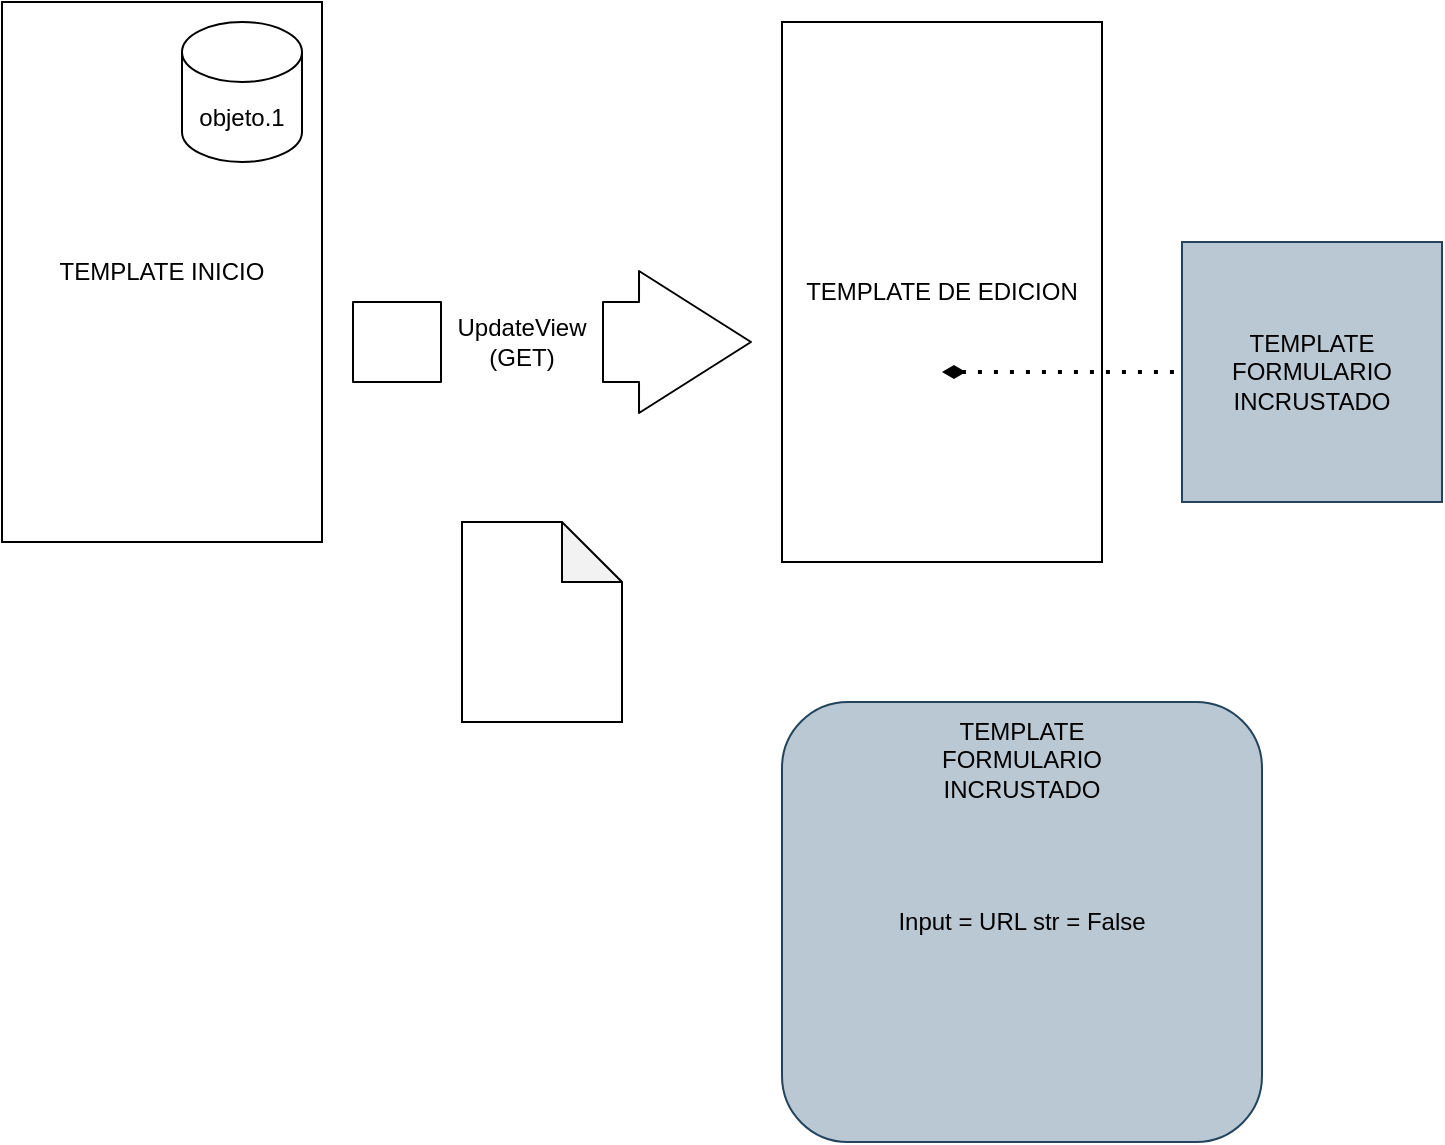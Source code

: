 <mxfile>
    <diagram id="f6DPRNCt4wQzDB9PYM5A" name="Page-1">
        <mxGraphModel dx="1038" dy="792" grid="1" gridSize="10" guides="1" tooltips="1" connect="1" arrows="1" fold="1" page="1" pageScale="1" pageWidth="850" pageHeight="1100" math="0" shadow="0">
            <root>
                <mxCell id="0"/>
                <mxCell id="1" parent="0"/>
                <mxCell id="3" value="TEMPLATE INICIO" style="rounded=0;whiteSpace=wrap;html=1;" vertex="1" parent="1">
                    <mxGeometry x="50" y="30" width="160" height="270" as="geometry"/>
                </mxCell>
                <mxCell id="4" value="objeto.1" style="shape=cylinder3;whiteSpace=wrap;html=1;boundedLbl=1;backgroundOutline=1;size=15;" vertex="1" parent="1">
                    <mxGeometry x="140" y="40" width="60" height="70" as="geometry"/>
                </mxCell>
                <mxCell id="5" value="" style="shape=flexArrow;endArrow=classic;html=1;width=40;endSize=18.33;endWidth=30;startArrow=none;" edge="1" parent="1" source="11">
                    <mxGeometry width="50" height="50" relative="1" as="geometry">
                        <mxPoint x="225" y="200" as="sourcePoint"/>
                        <mxPoint x="425" y="200" as="targetPoint"/>
                    </mxGeometry>
                </mxCell>
                <mxCell id="6" value="TEMPLATE DE EDICION" style="rounded=0;whiteSpace=wrap;html=1;" vertex="1" parent="1">
                    <mxGeometry x="440" y="40" width="160" height="270" as="geometry"/>
                </mxCell>
                <mxCell id="7" value="&lt;font color=&quot;#000000&quot;&gt;TEMPLATE FORMULARIO INCRUSTADO&lt;/font&gt;" style="whiteSpace=wrap;html=1;aspect=fixed;fillColor=#bac8d3;strokeColor=#23445d;" vertex="1" parent="1">
                    <mxGeometry x="640" y="150" width="130" height="130" as="geometry"/>
                </mxCell>
                <mxCell id="8" value="" style="endArrow=none;dashed=1;html=1;dashPattern=1 3;strokeWidth=2;entryX=0;entryY=0.5;entryDx=0;entryDy=0;exitX=0.5;exitY=0.648;exitDx=0;exitDy=0;exitPerimeter=0;startArrow=diamondThin;startFill=1;" edge="1" parent="1" source="6" target="7">
                    <mxGeometry width="50" height="50" relative="1" as="geometry">
                        <mxPoint x="520" y="250" as="sourcePoint"/>
                        <mxPoint x="570" y="200" as="targetPoint"/>
                    </mxGeometry>
                </mxCell>
                <mxCell id="10" value="" style="shape=flexArrow;endArrow=none;html=1;width=40;endSize=18.33;endWidth=30;" edge="1" parent="1" target="11">
                    <mxGeometry width="50" height="50" relative="1" as="geometry">
                        <mxPoint x="225" y="200" as="sourcePoint"/>
                        <mxPoint x="425" y="200" as="targetPoint"/>
                    </mxGeometry>
                </mxCell>
                <mxCell id="11" value="UpdateView (GET)" style="text;html=1;strokeColor=none;fillColor=none;align=center;verticalAlign=middle;whiteSpace=wrap;rounded=0;" vertex="1" parent="1">
                    <mxGeometry x="270" y="185" width="80" height="30" as="geometry"/>
                </mxCell>
                <mxCell id="12" value="" style="shape=note;whiteSpace=wrap;html=1;backgroundOutline=1;darkOpacity=0.05;" vertex="1" parent="1">
                    <mxGeometry x="280" y="290" width="80" height="100" as="geometry"/>
                </mxCell>
                <mxCell id="16" value="" style="group" vertex="1" connectable="0" parent="1">
                    <mxGeometry x="440" y="380" width="240" height="220" as="geometry"/>
                </mxCell>
                <mxCell id="14" value="&lt;font color=&quot;#000000&quot;&gt;Input = URL str = False&lt;/font&gt;" style="rounded=1;whiteSpace=wrap;html=1;fillColor=#bac8d3;strokeColor=#23445d;" vertex="1" parent="16">
                    <mxGeometry width="240" height="220" as="geometry"/>
                </mxCell>
                <mxCell id="18" value="TEMPLATE FORMULARIO INCRUSTADO" style="text;html=1;strokeColor=none;fillColor=none;align=center;verticalAlign=middle;whiteSpace=wrap;rounded=0;fontColor=#000000;" vertex="1" parent="16">
                    <mxGeometry x="82.105" y="11.579" width="75.789" height="34.737" as="geometry"/>
                </mxCell>
            </root>
        </mxGraphModel>
    </diagram>
</mxfile>